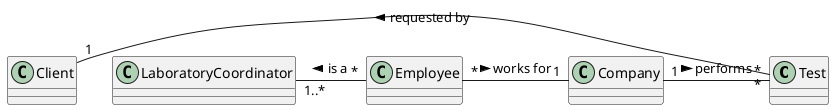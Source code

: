 @startuml
skinparam classAttributeIconSize 0

class "Test"
class "Client"
class "Company"

"Company" "1" - "*" "Test" : > performs
"Client" "1" - "*" "Test" : < requested by
"LaboratoryCoordinator" "1..*" - "*" "Employee" : < is a
"Employee" "*" - "1" "Company" : > works for

@enduml